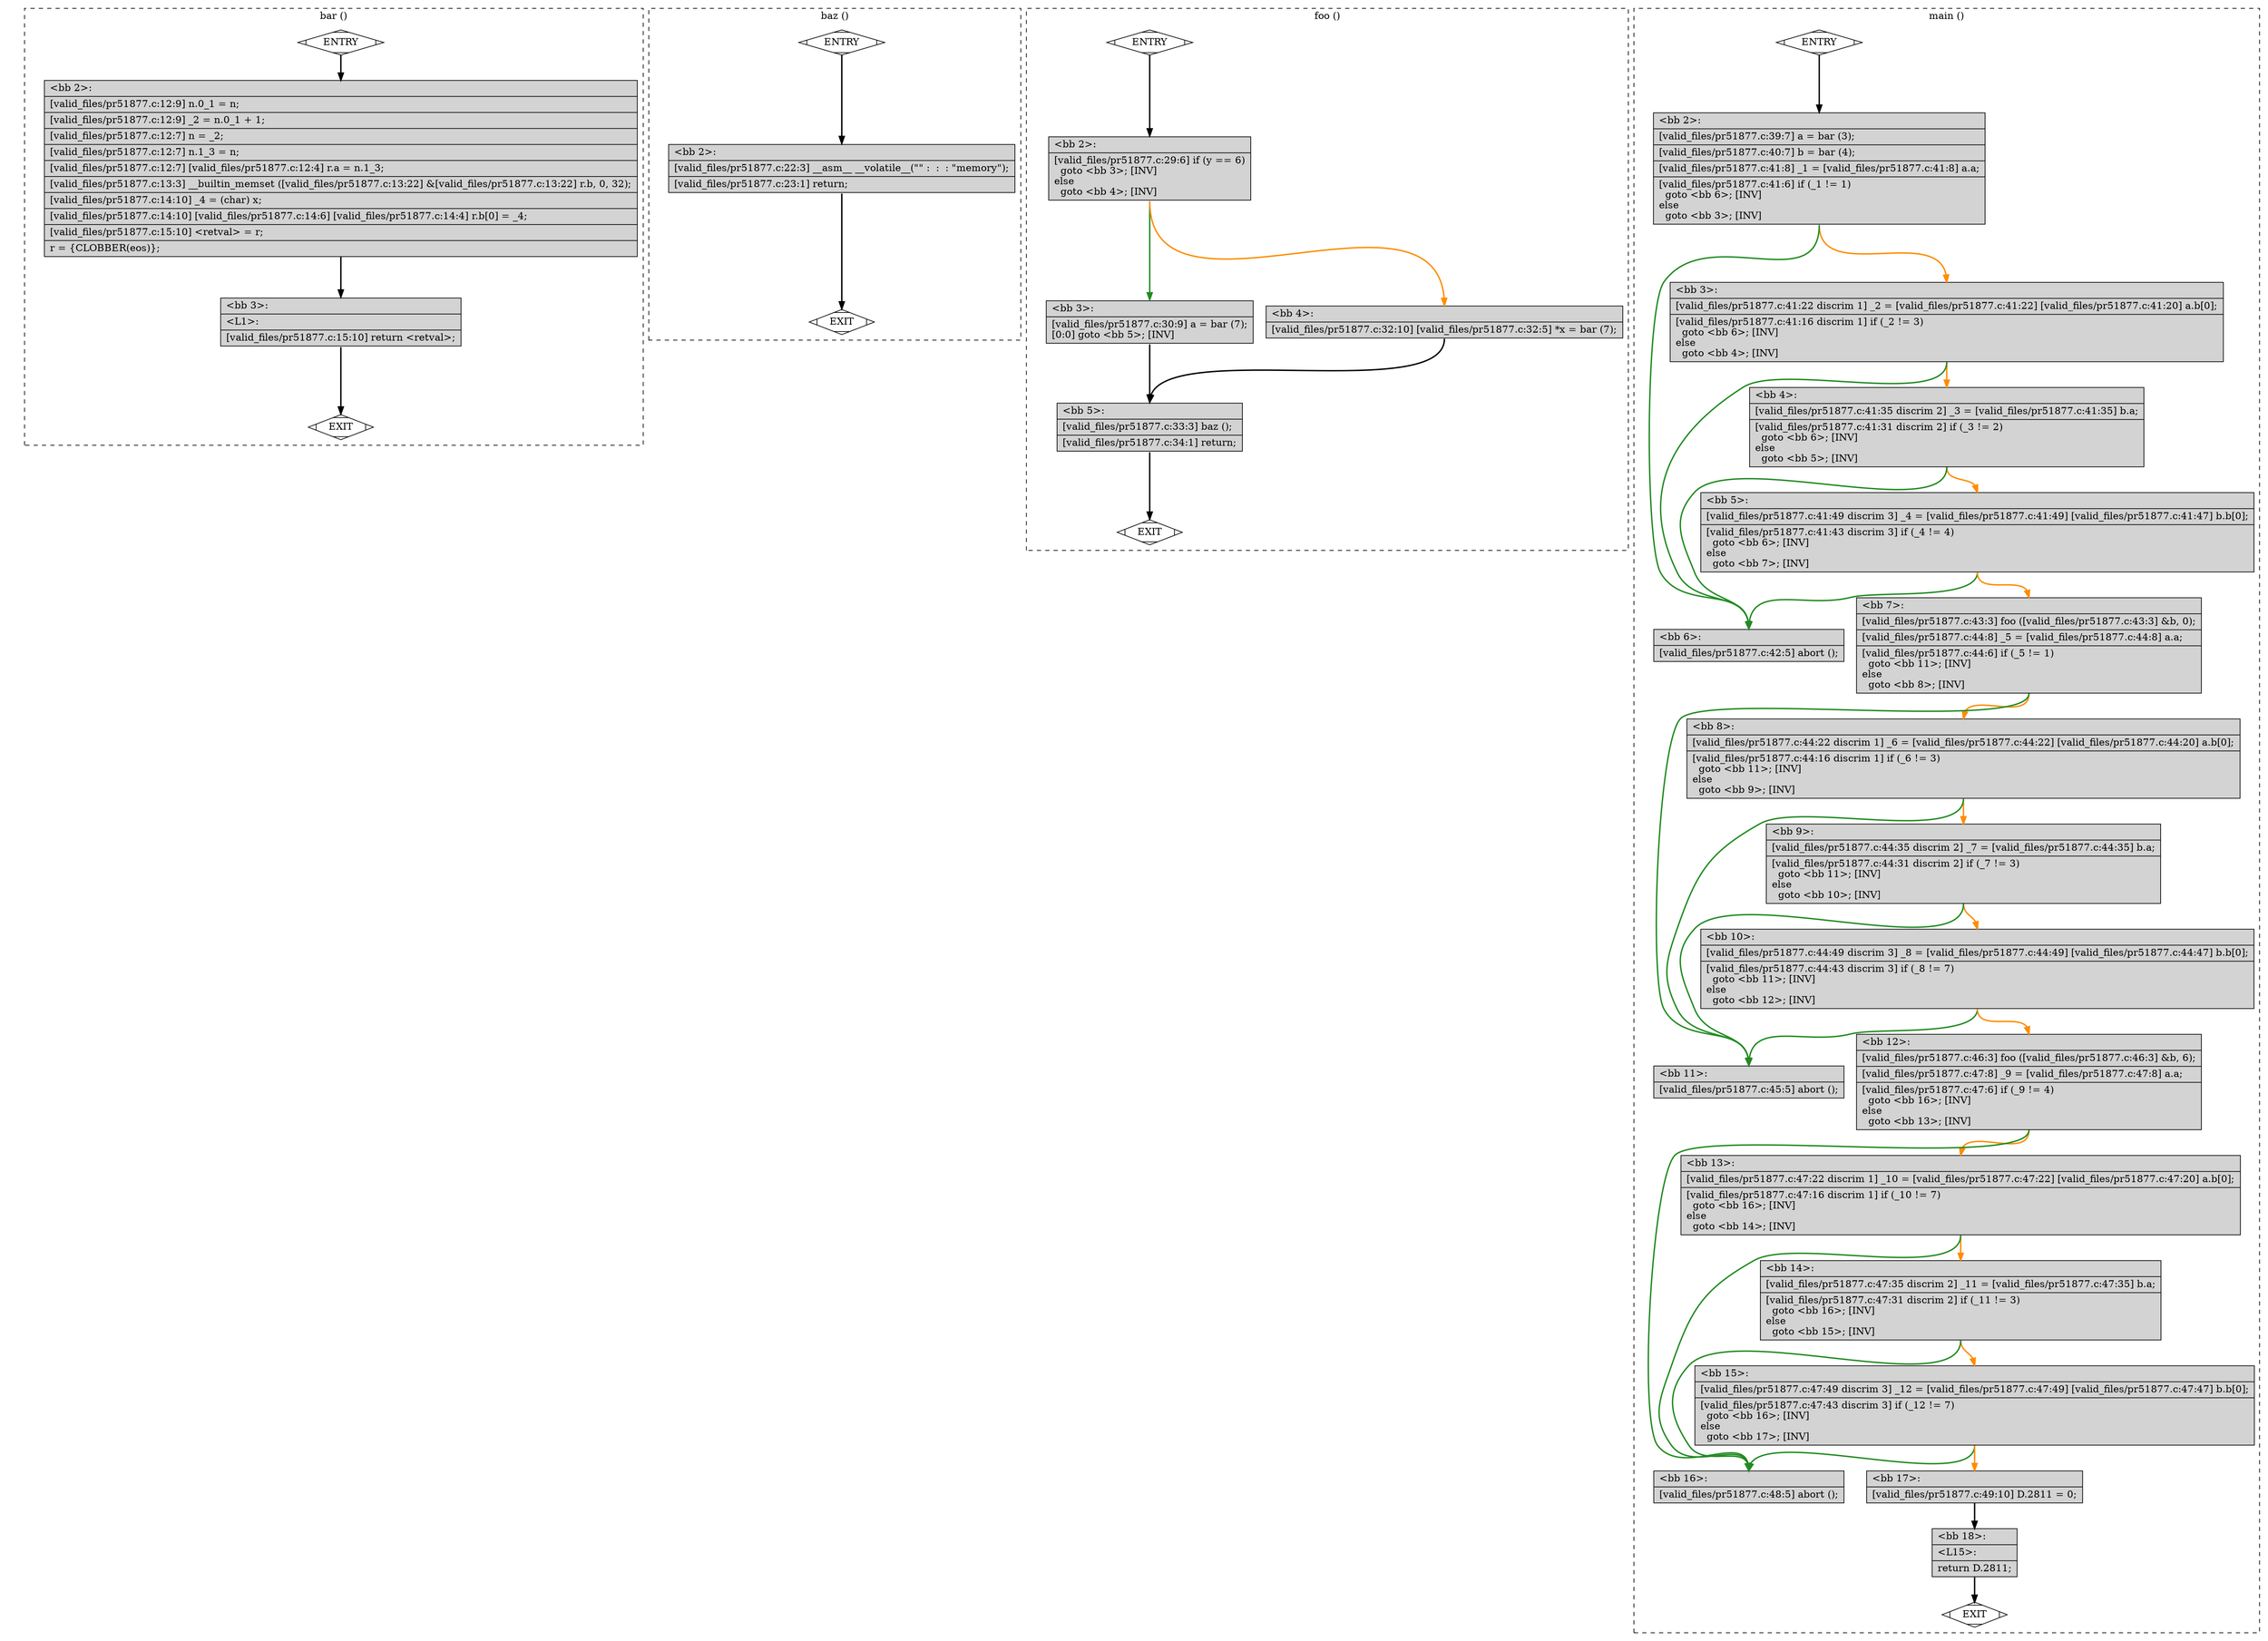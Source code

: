digraph "a-pr51877.c.015t.cfg" {
overlap=false;
subgraph "cluster_bar" {
	style="dashed";
	color="black";
	label="bar ()";
	fn_0_basic_block_0 [shape=Mdiamond,style=filled,fillcolor=white,label="ENTRY"];

	fn_0_basic_block_1 [shape=Mdiamond,style=filled,fillcolor=white,label="EXIT"];

	fn_0_basic_block_2 [shape=record,style=filled,fillcolor=lightgrey,label="{\<bb\ 2\>:\l\
|[valid_files/pr51877.c:12:9]\ n.0_1\ =\ n;\l\
|[valid_files/pr51877.c:12:9]\ _2\ =\ n.0_1\ +\ 1;\l\
|[valid_files/pr51877.c:12:7]\ n\ =\ _2;\l\
|[valid_files/pr51877.c:12:7]\ n.1_3\ =\ n;\l\
|[valid_files/pr51877.c:12:7]\ [valid_files/pr51877.c:12:4]\ r.a\ =\ n.1_3;\l\
|[valid_files/pr51877.c:13:3]\ __builtin_memset\ ([valid_files/pr51877.c:13:22]\ &[valid_files/pr51877.c:13:22]\ r.b,\ 0,\ 32);\l\
|[valid_files/pr51877.c:14:10]\ _4\ =\ (char)\ x;\l\
|[valid_files/pr51877.c:14:10]\ [valid_files/pr51877.c:14:6]\ [valid_files/pr51877.c:14:4]\ r.b[0]\ =\ _4;\l\
|[valid_files/pr51877.c:15:10]\ \<retval\>\ =\ r;\l\
|r\ =\ \{CLOBBER(eos)\};\l\
}"];

	fn_0_basic_block_3 [shape=record,style=filled,fillcolor=lightgrey,label="{\<bb\ 3\>:\l\
|\<L1\>:\l\
|[valid_files/pr51877.c:15:10]\ return\ \<retval\>;\l\
}"];

	fn_0_basic_block_0:s -> fn_0_basic_block_2:n [style="solid,bold",color=black,weight=100,constraint=true];
	fn_0_basic_block_2:s -> fn_0_basic_block_3:n [style="solid,bold",color=black,weight=100,constraint=true];
	fn_0_basic_block_3:s -> fn_0_basic_block_1:n [style="solid,bold",color=black,weight=10,constraint=true];
	fn_0_basic_block_0:s -> fn_0_basic_block_1:n [style="invis",constraint=true];
}
subgraph "cluster_baz" {
	style="dashed";
	color="black";
	label="baz ()";
	fn_1_basic_block_0 [shape=Mdiamond,style=filled,fillcolor=white,label="ENTRY"];

	fn_1_basic_block_1 [shape=Mdiamond,style=filled,fillcolor=white,label="EXIT"];

	fn_1_basic_block_2 [shape=record,style=filled,fillcolor=lightgrey,label="{\<bb\ 2\>:\l\
|[valid_files/pr51877.c:22:3]\ __asm__\ __volatile__(\"\"\ :\ \ :\ \ :\ \"memory\");\l\
|[valid_files/pr51877.c:23:1]\ return;\l\
}"];

	fn_1_basic_block_0:s -> fn_1_basic_block_2:n [style="solid,bold",color=black,weight=100,constraint=true];
	fn_1_basic_block_2:s -> fn_1_basic_block_1:n [style="solid,bold",color=black,weight=10,constraint=true];
	fn_1_basic_block_0:s -> fn_1_basic_block_1:n [style="invis",constraint=true];
}
subgraph "cluster_foo" {
	style="dashed";
	color="black";
	label="foo ()";
	fn_2_basic_block_0 [shape=Mdiamond,style=filled,fillcolor=white,label="ENTRY"];

	fn_2_basic_block_1 [shape=Mdiamond,style=filled,fillcolor=white,label="EXIT"];

	fn_2_basic_block_2 [shape=record,style=filled,fillcolor=lightgrey,label="{\<bb\ 2\>:\l\
|[valid_files/pr51877.c:29:6]\ if\ (y\ ==\ 6)\l\
\ \ goto\ \<bb\ 3\>;\ [INV]\l\
else\l\
\ \ goto\ \<bb\ 4\>;\ [INV]\l\
}"];

	fn_2_basic_block_3 [shape=record,style=filled,fillcolor=lightgrey,label="{\<bb\ 3\>:\l\
|[valid_files/pr51877.c:30:9]\ a\ =\ bar\ (7);\l\
[0:0]\ goto\ \<bb\ 5\>;\ [INV]\l\
}"];

	fn_2_basic_block_4 [shape=record,style=filled,fillcolor=lightgrey,label="{\<bb\ 4\>:\l\
|[valid_files/pr51877.c:32:10]\ [valid_files/pr51877.c:32:5]\ *x\ =\ bar\ (7);\l\
}"];

	fn_2_basic_block_5 [shape=record,style=filled,fillcolor=lightgrey,label="{\<bb\ 5\>:\l\
|[valid_files/pr51877.c:33:3]\ baz\ ();\l\
|[valid_files/pr51877.c:34:1]\ return;\l\
}"];

	fn_2_basic_block_0:s -> fn_2_basic_block_2:n [style="solid,bold",color=black,weight=100,constraint=true];
	fn_2_basic_block_2:s -> fn_2_basic_block_3:n [style="solid,bold",color=forestgreen,weight=10,constraint=true];
	fn_2_basic_block_2:s -> fn_2_basic_block_4:n [style="solid,bold",color=darkorange,weight=10,constraint=true];
	fn_2_basic_block_3:s -> fn_2_basic_block_5:n [style="solid,bold",color=black,weight=100,constraint=true];
	fn_2_basic_block_4:s -> fn_2_basic_block_5:n [style="solid,bold",color=black,weight=100,constraint=true];
	fn_2_basic_block_5:s -> fn_2_basic_block_1:n [style="solid,bold",color=black,weight=10,constraint=true];
	fn_2_basic_block_0:s -> fn_2_basic_block_1:n [style="invis",constraint=true];
}
subgraph "cluster_main" {
	style="dashed";
	color="black";
	label="main ()";
	fn_3_basic_block_0 [shape=Mdiamond,style=filled,fillcolor=white,label="ENTRY"];

	fn_3_basic_block_1 [shape=Mdiamond,style=filled,fillcolor=white,label="EXIT"];

	fn_3_basic_block_2 [shape=record,style=filled,fillcolor=lightgrey,label="{\<bb\ 2\>:\l\
|[valid_files/pr51877.c:39:7]\ a\ =\ bar\ (3);\l\
|[valid_files/pr51877.c:40:7]\ b\ =\ bar\ (4);\l\
|[valid_files/pr51877.c:41:8]\ _1\ =\ [valid_files/pr51877.c:41:8]\ a.a;\l\
|[valid_files/pr51877.c:41:6]\ if\ (_1\ !=\ 1)\l\
\ \ goto\ \<bb\ 6\>;\ [INV]\l\
else\l\
\ \ goto\ \<bb\ 3\>;\ [INV]\l\
}"];

	fn_3_basic_block_3 [shape=record,style=filled,fillcolor=lightgrey,label="{\<bb\ 3\>:\l\
|[valid_files/pr51877.c:41:22\ discrim\ 1]\ _2\ =\ [valid_files/pr51877.c:41:22]\ [valid_files/pr51877.c:41:20]\ a.b[0];\l\
|[valid_files/pr51877.c:41:16\ discrim\ 1]\ if\ (_2\ !=\ 3)\l\
\ \ goto\ \<bb\ 6\>;\ [INV]\l\
else\l\
\ \ goto\ \<bb\ 4\>;\ [INV]\l\
}"];

	fn_3_basic_block_4 [shape=record,style=filled,fillcolor=lightgrey,label="{\<bb\ 4\>:\l\
|[valid_files/pr51877.c:41:35\ discrim\ 2]\ _3\ =\ [valid_files/pr51877.c:41:35]\ b.a;\l\
|[valid_files/pr51877.c:41:31\ discrim\ 2]\ if\ (_3\ !=\ 2)\l\
\ \ goto\ \<bb\ 6\>;\ [INV]\l\
else\l\
\ \ goto\ \<bb\ 5\>;\ [INV]\l\
}"];

	fn_3_basic_block_5 [shape=record,style=filled,fillcolor=lightgrey,label="{\<bb\ 5\>:\l\
|[valid_files/pr51877.c:41:49\ discrim\ 3]\ _4\ =\ [valid_files/pr51877.c:41:49]\ [valid_files/pr51877.c:41:47]\ b.b[0];\l\
|[valid_files/pr51877.c:41:43\ discrim\ 3]\ if\ (_4\ !=\ 4)\l\
\ \ goto\ \<bb\ 6\>;\ [INV]\l\
else\l\
\ \ goto\ \<bb\ 7\>;\ [INV]\l\
}"];

	fn_3_basic_block_6 [shape=record,style=filled,fillcolor=lightgrey,label="{\<bb\ 6\>:\l\
|[valid_files/pr51877.c:42:5]\ abort\ ();\l\
}"];

	fn_3_basic_block_7 [shape=record,style=filled,fillcolor=lightgrey,label="{\<bb\ 7\>:\l\
|[valid_files/pr51877.c:43:3]\ foo\ ([valid_files/pr51877.c:43:3]\ &b,\ 0);\l\
|[valid_files/pr51877.c:44:8]\ _5\ =\ [valid_files/pr51877.c:44:8]\ a.a;\l\
|[valid_files/pr51877.c:44:6]\ if\ (_5\ !=\ 1)\l\
\ \ goto\ \<bb\ 11\>;\ [INV]\l\
else\l\
\ \ goto\ \<bb\ 8\>;\ [INV]\l\
}"];

	fn_3_basic_block_8 [shape=record,style=filled,fillcolor=lightgrey,label="{\<bb\ 8\>:\l\
|[valid_files/pr51877.c:44:22\ discrim\ 1]\ _6\ =\ [valid_files/pr51877.c:44:22]\ [valid_files/pr51877.c:44:20]\ a.b[0];\l\
|[valid_files/pr51877.c:44:16\ discrim\ 1]\ if\ (_6\ !=\ 3)\l\
\ \ goto\ \<bb\ 11\>;\ [INV]\l\
else\l\
\ \ goto\ \<bb\ 9\>;\ [INV]\l\
}"];

	fn_3_basic_block_9 [shape=record,style=filled,fillcolor=lightgrey,label="{\<bb\ 9\>:\l\
|[valid_files/pr51877.c:44:35\ discrim\ 2]\ _7\ =\ [valid_files/pr51877.c:44:35]\ b.a;\l\
|[valid_files/pr51877.c:44:31\ discrim\ 2]\ if\ (_7\ !=\ 3)\l\
\ \ goto\ \<bb\ 11\>;\ [INV]\l\
else\l\
\ \ goto\ \<bb\ 10\>;\ [INV]\l\
}"];

	fn_3_basic_block_10 [shape=record,style=filled,fillcolor=lightgrey,label="{\<bb\ 10\>:\l\
|[valid_files/pr51877.c:44:49\ discrim\ 3]\ _8\ =\ [valid_files/pr51877.c:44:49]\ [valid_files/pr51877.c:44:47]\ b.b[0];\l\
|[valid_files/pr51877.c:44:43\ discrim\ 3]\ if\ (_8\ !=\ 7)\l\
\ \ goto\ \<bb\ 11\>;\ [INV]\l\
else\l\
\ \ goto\ \<bb\ 12\>;\ [INV]\l\
}"];

	fn_3_basic_block_11 [shape=record,style=filled,fillcolor=lightgrey,label="{\<bb\ 11\>:\l\
|[valid_files/pr51877.c:45:5]\ abort\ ();\l\
}"];

	fn_3_basic_block_12 [shape=record,style=filled,fillcolor=lightgrey,label="{\<bb\ 12\>:\l\
|[valid_files/pr51877.c:46:3]\ foo\ ([valid_files/pr51877.c:46:3]\ &b,\ 6);\l\
|[valid_files/pr51877.c:47:8]\ _9\ =\ [valid_files/pr51877.c:47:8]\ a.a;\l\
|[valid_files/pr51877.c:47:6]\ if\ (_9\ !=\ 4)\l\
\ \ goto\ \<bb\ 16\>;\ [INV]\l\
else\l\
\ \ goto\ \<bb\ 13\>;\ [INV]\l\
}"];

	fn_3_basic_block_13 [shape=record,style=filled,fillcolor=lightgrey,label="{\<bb\ 13\>:\l\
|[valid_files/pr51877.c:47:22\ discrim\ 1]\ _10\ =\ [valid_files/pr51877.c:47:22]\ [valid_files/pr51877.c:47:20]\ a.b[0];\l\
|[valid_files/pr51877.c:47:16\ discrim\ 1]\ if\ (_10\ !=\ 7)\l\
\ \ goto\ \<bb\ 16\>;\ [INV]\l\
else\l\
\ \ goto\ \<bb\ 14\>;\ [INV]\l\
}"];

	fn_3_basic_block_14 [shape=record,style=filled,fillcolor=lightgrey,label="{\<bb\ 14\>:\l\
|[valid_files/pr51877.c:47:35\ discrim\ 2]\ _11\ =\ [valid_files/pr51877.c:47:35]\ b.a;\l\
|[valid_files/pr51877.c:47:31\ discrim\ 2]\ if\ (_11\ !=\ 3)\l\
\ \ goto\ \<bb\ 16\>;\ [INV]\l\
else\l\
\ \ goto\ \<bb\ 15\>;\ [INV]\l\
}"];

	fn_3_basic_block_15 [shape=record,style=filled,fillcolor=lightgrey,label="{\<bb\ 15\>:\l\
|[valid_files/pr51877.c:47:49\ discrim\ 3]\ _12\ =\ [valid_files/pr51877.c:47:49]\ [valid_files/pr51877.c:47:47]\ b.b[0];\l\
|[valid_files/pr51877.c:47:43\ discrim\ 3]\ if\ (_12\ !=\ 7)\l\
\ \ goto\ \<bb\ 16\>;\ [INV]\l\
else\l\
\ \ goto\ \<bb\ 17\>;\ [INV]\l\
}"];

	fn_3_basic_block_16 [shape=record,style=filled,fillcolor=lightgrey,label="{\<bb\ 16\>:\l\
|[valid_files/pr51877.c:48:5]\ abort\ ();\l\
}"];

	fn_3_basic_block_17 [shape=record,style=filled,fillcolor=lightgrey,label="{\<bb\ 17\>:\l\
|[valid_files/pr51877.c:49:10]\ D.2811\ =\ 0;\l\
}"];

	fn_3_basic_block_18 [shape=record,style=filled,fillcolor=lightgrey,label="{\<bb\ 18\>:\l\
|\<L15\>:\l\
|return\ D.2811;\l\
}"];

	fn_3_basic_block_0:s -> fn_3_basic_block_2:n [style="solid,bold",color=black,weight=100,constraint=true];
	fn_3_basic_block_2:s -> fn_3_basic_block_6:n [style="solid,bold",color=forestgreen,weight=10,constraint=true];
	fn_3_basic_block_2:s -> fn_3_basic_block_3:n [style="solid,bold",color=darkorange,weight=10,constraint=true];
	fn_3_basic_block_3:s -> fn_3_basic_block_6:n [style="solid,bold",color=forestgreen,weight=10,constraint=true];
	fn_3_basic_block_3:s -> fn_3_basic_block_4:n [style="solid,bold",color=darkorange,weight=10,constraint=true];
	fn_3_basic_block_4:s -> fn_3_basic_block_6:n [style="solid,bold",color=forestgreen,weight=10,constraint=true];
	fn_3_basic_block_4:s -> fn_3_basic_block_5:n [style="solid,bold",color=darkorange,weight=10,constraint=true];
	fn_3_basic_block_5:s -> fn_3_basic_block_6:n [style="solid,bold",color=forestgreen,weight=10,constraint=true];
	fn_3_basic_block_5:s -> fn_3_basic_block_7:n [style="solid,bold",color=darkorange,weight=10,constraint=true];
	fn_3_basic_block_7:s -> fn_3_basic_block_11:n [style="solid,bold",color=forestgreen,weight=10,constraint=true];
	fn_3_basic_block_7:s -> fn_3_basic_block_8:n [style="solid,bold",color=darkorange,weight=10,constraint=true];
	fn_3_basic_block_8:s -> fn_3_basic_block_11:n [style="solid,bold",color=forestgreen,weight=10,constraint=true];
	fn_3_basic_block_8:s -> fn_3_basic_block_9:n [style="solid,bold",color=darkorange,weight=10,constraint=true];
	fn_3_basic_block_9:s -> fn_3_basic_block_11:n [style="solid,bold",color=forestgreen,weight=10,constraint=true];
	fn_3_basic_block_9:s -> fn_3_basic_block_10:n [style="solid,bold",color=darkorange,weight=10,constraint=true];
	fn_3_basic_block_10:s -> fn_3_basic_block_11:n [style="solid,bold",color=forestgreen,weight=10,constraint=true];
	fn_3_basic_block_10:s -> fn_3_basic_block_12:n [style="solid,bold",color=darkorange,weight=10,constraint=true];
	fn_3_basic_block_12:s -> fn_3_basic_block_16:n [style="solid,bold",color=forestgreen,weight=10,constraint=true];
	fn_3_basic_block_12:s -> fn_3_basic_block_13:n [style="solid,bold",color=darkorange,weight=10,constraint=true];
	fn_3_basic_block_13:s -> fn_3_basic_block_16:n [style="solid,bold",color=forestgreen,weight=10,constraint=true];
	fn_3_basic_block_13:s -> fn_3_basic_block_14:n [style="solid,bold",color=darkorange,weight=10,constraint=true];
	fn_3_basic_block_14:s -> fn_3_basic_block_16:n [style="solid,bold",color=forestgreen,weight=10,constraint=true];
	fn_3_basic_block_14:s -> fn_3_basic_block_15:n [style="solid,bold",color=darkorange,weight=10,constraint=true];
	fn_3_basic_block_15:s -> fn_3_basic_block_16:n [style="solid,bold",color=forestgreen,weight=10,constraint=true];
	fn_3_basic_block_15:s -> fn_3_basic_block_17:n [style="solid,bold",color=darkorange,weight=10,constraint=true];
	fn_3_basic_block_17:s -> fn_3_basic_block_18:n [style="solid,bold",color=black,weight=100,constraint=true];
	fn_3_basic_block_18:s -> fn_3_basic_block_1:n [style="solid,bold",color=black,weight=10,constraint=true];
	fn_3_basic_block_0:s -> fn_3_basic_block_1:n [style="invis",constraint=true];
}
}
